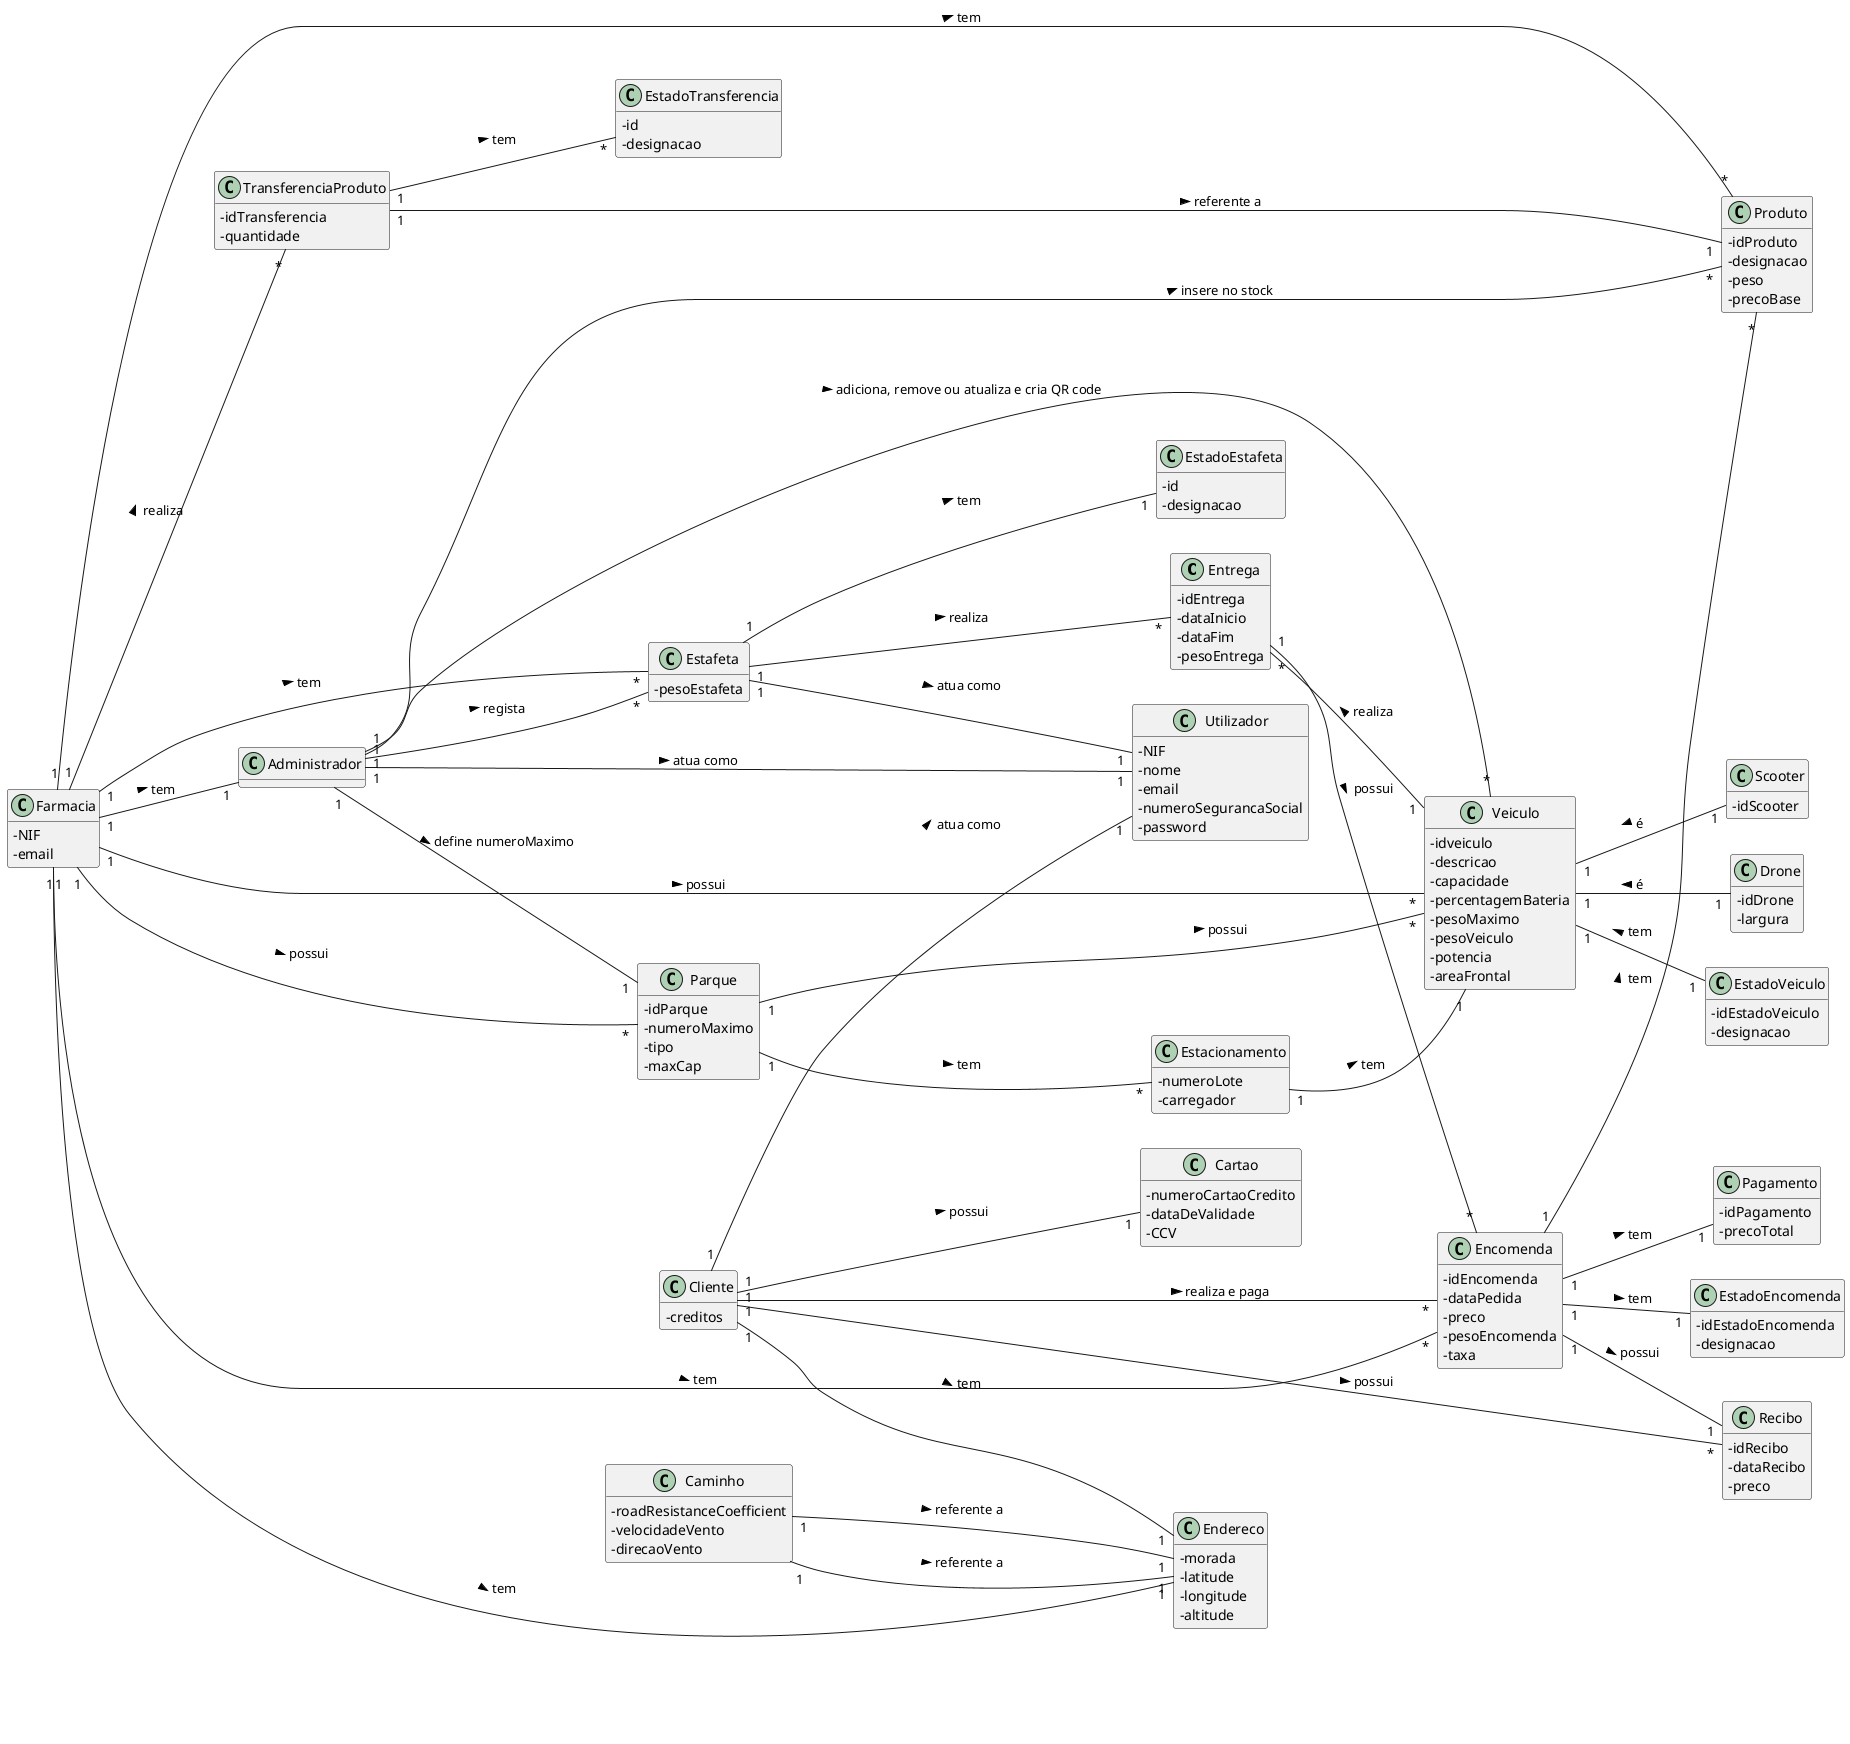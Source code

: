 @startuml
skinparam classAttributeIconSize 0
hide methods
left to right direction

class Entrega {
  -idEntrega
  -dataInicio
  -dataFim
  -pesoEntrega
}

class Encomenda {
  -idEncomenda
  -dataPedida
  -preco
  -pesoEncomenda
  -taxa
}

class EstadoEncomenda {
  -idEstadoEncomenda
  -designacao
}

class Produto {
  -idProduto
  -designacao
  -peso
  -precoBase
}

class Farmacia {
  -NIF
  -email
}

class Recibo {
  -idRecibo
  -dataRecibo
  -preco
}

class Estacionamento {
  -numeroLote
  -carregador
}

class Estafeta {
  -pesoEstafeta
}

class Utilizador {
  -NIF
  -nome
  -email
  -numeroSegurancaSocial
  -password
}

class Administrador {

}

class Endereco {
  -morada
  -latitude
  -longitude
  -altitude
}

class Scooter {
  -idScooter
}

class Veiculo {
  -idveiculo
  -descricao
  -capacidade
  -percentagemBateria
  -pesoMaximo
  -pesoVeiculo
  -potencia
  -areaFrontal
}

class Drone {
  -idDrone
  -largura
}


class Parque {
  -idParque
  -numeroMaximo
  -tipo
  -maxCap
}

class Cliente {
  -creditos
}

class Cartao{
  -numeroCartaoCredito
  -dataDeValidade
  -CCV
}

class TransferenciaProduto {
  -idTransferencia
  -quantidade
}

class EstadoTransferencia {
  -id
  -designacao
}

class EstadoVeiculo {
  -idEstadoVeiculo
  -designacao
}

class EstadoEstafeta {
  -id
  -designacao
}

class Pagamento {
  -idPagamento
  -precoTotal
}

class Caminho {
  -roadResistanceCoefficient
  -velocidadeVento
  -direcaoVento
}

Encomenda "1" -- "1" EstadoEncomenda : tem >
Entrega "1" -- "*" Encomenda : possui >
Estafeta "1" -- "*" Entrega: realiza >
Estafeta "1" -- "1" EstadoEstafeta: tem >
Estafeta "1" -- "1" Utilizador: atua como >
Administrador "1" -- "1" Utilizador: atua como >
Administrador "1" -- "*" Estafeta: regista >
Administrador "1" -- "*" Produto: insere no stock >
Administrador "1" -- "*" Veiculo: adiciona, remove ou atualiza e cria QR code >
Administrador "1" -- "1" Parque: define numeroMaximo >
Cliente "1" -- "1" Endereco: tem >
Cliente "1" -- "1" Utilizador: atua como >
Cliente "1" -- "*" Encomenda: realiza e paga >
Cliente "1" -- "1" Cartao: possui >
Cliente "1" -- "*" Recibo: possui >
Encomenda "1" -- "1" Pagamento: tem >
Encomenda "1" -- "1" Recibo: possui >
Entrega "*" -- "1" Veiculo: realiza <
Veiculo "1" -- "1" Drone: é <
Veiculo "1" -- "1" Scooter: é <
Veiculo "1" -- "1" EstadoVeiculo: tem <
Farmacia "1" -- "*" Produto: tem >
Encomenda "1" -- "*" Produto: tem >
Farmacia "1" -- "*" Encomenda: tem >
Farmacia "1" -- "*" Parque: possui >
Parque "1" -- "*" Veiculo: possui >
Farmacia "1" -- "*" Veiculo: possui >
Farmacia "1" -- "1" Endereco: tem >
Parque "1" -- "*" Estacionamento: tem >
Estacionamento "1" -- "1" Veiculo: tem >
Farmacia "1" -- "*" Estafeta: tem >
Farmacia "1" -- "1" Administrador: tem >
Farmacia "1" -- "*" TransferenciaProduto: realiza >
TransferenciaProduto "1" -- "*" EstadoTransferencia: tem >
TransferenciaProduto "1" -- "1" Produto: referente a >
Caminho "1" -- "1" Endereco: referente a >
Caminho "1" -- "1" Endereco: referente a >



@enduml